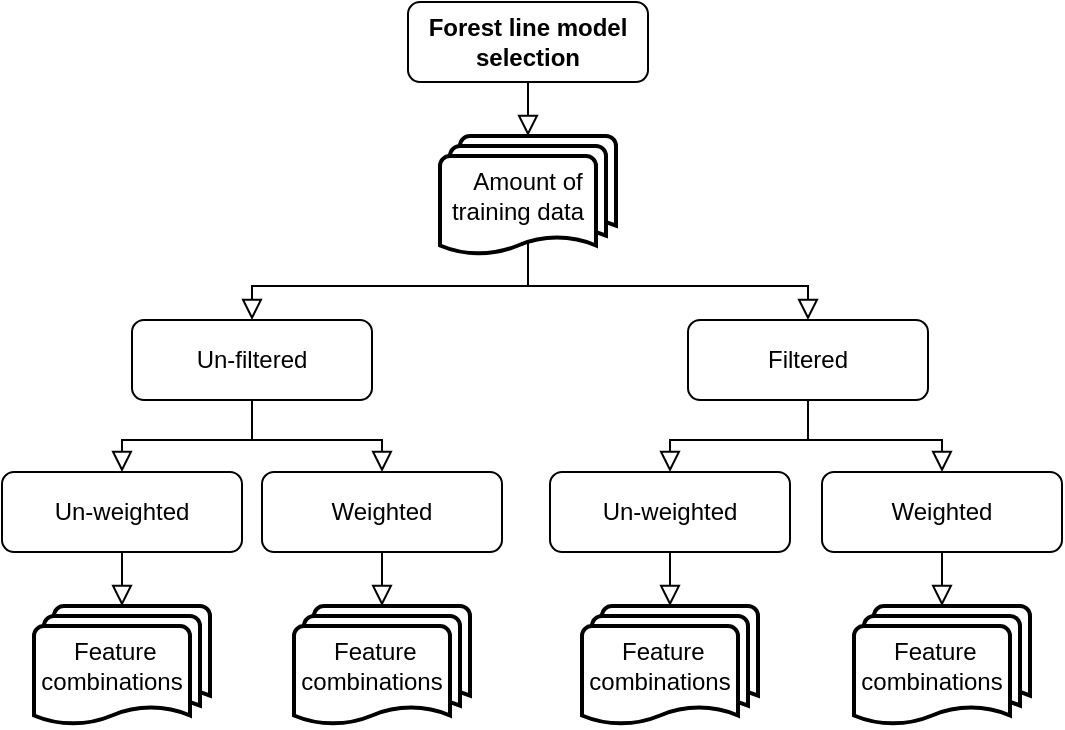 <mxfile version="13.6.4" type="github">
  <diagram id="C5RBs43oDa-KdzZeNtuy" name="Page-1">
    <mxGraphModel dx="657" dy="403" grid="1" gridSize="10" guides="1" tooltips="1" connect="1" arrows="1" fold="1" page="1" pageScale="1" pageWidth="827" pageHeight="1169" math="0" shadow="0">
      <root>
        <mxCell id="WIyWlLk6GJQsqaUBKTNV-0" />
        <mxCell id="WIyWlLk6GJQsqaUBKTNV-1" parent="WIyWlLk6GJQsqaUBKTNV-0" />
        <mxCell id="WIyWlLk6GJQsqaUBKTNV-3" value="Forest line model selection" style="rounded=1;whiteSpace=wrap;html=1;fontSize=12;glass=0;strokeWidth=1;shadow=0;fontStyle=1" parent="WIyWlLk6GJQsqaUBKTNV-1" vertex="1">
          <mxGeometry x="343" y="28" width="120" height="40" as="geometry" />
        </mxCell>
        <mxCell id="ppOPGj1_87klOdNBi2sh-1" value="Amount of training data&amp;nbsp; &amp;nbsp;" style="strokeWidth=2;html=1;shape=mxgraph.flowchart.multi-document;whiteSpace=wrap;" vertex="1" parent="WIyWlLk6GJQsqaUBKTNV-1">
          <mxGeometry x="359" y="95" width="88" height="60" as="geometry" />
        </mxCell>
        <mxCell id="ppOPGj1_87klOdNBi2sh-2" value="" style="rounded=0;html=1;jettySize=auto;orthogonalLoop=1;fontSize=11;endArrow=block;endFill=0;endSize=8;strokeWidth=1;shadow=0;labelBackgroundColor=none;edgeStyle=orthogonalEdgeStyle;exitX=0.5;exitY=1;exitDx=0;exitDy=0;entryX=0.5;entryY=0;entryDx=0;entryDy=0;entryPerimeter=0;" edge="1" parent="WIyWlLk6GJQsqaUBKTNV-1" source="WIyWlLk6GJQsqaUBKTNV-3" target="ppOPGj1_87klOdNBi2sh-1">
          <mxGeometry relative="1" as="geometry">
            <mxPoint x="413" y="70" as="sourcePoint" />
            <mxPoint x="523" y="150" as="targetPoint" />
          </mxGeometry>
        </mxCell>
        <mxCell id="ppOPGj1_87klOdNBi2sh-13" value="" style="rounded=0;html=1;jettySize=auto;orthogonalLoop=1;fontSize=11;endArrow=block;endFill=0;endSize=8;strokeWidth=1;shadow=0;labelBackgroundColor=none;edgeStyle=orthogonalEdgeStyle;exitX=0.5;exitY=0.88;exitDx=0;exitDy=0;entryX=0.5;entryY=0;entryDx=0;entryDy=0;exitPerimeter=0;" edge="1" parent="WIyWlLk6GJQsqaUBKTNV-1" source="ppOPGj1_87klOdNBi2sh-1" target="ppOPGj1_87klOdNBi2sh-0">
          <mxGeometry relative="1" as="geometry">
            <mxPoint x="420" y="70" as="sourcePoint" />
            <mxPoint x="420" y="100" as="targetPoint" />
            <Array as="points">
              <mxPoint x="403" y="170" />
              <mxPoint x="265" y="170" />
            </Array>
          </mxGeometry>
        </mxCell>
        <mxCell id="ppOPGj1_87klOdNBi2sh-14" value="" style="rounded=0;html=1;jettySize=auto;orthogonalLoop=1;fontSize=11;endArrow=block;endFill=0;endSize=8;strokeWidth=1;shadow=0;labelBackgroundColor=none;edgeStyle=orthogonalEdgeStyle;exitX=0.5;exitY=0.88;exitDx=0;exitDy=0;exitPerimeter=0;entryX=0.5;entryY=0;entryDx=0;entryDy=0;" edge="1" parent="WIyWlLk6GJQsqaUBKTNV-1" source="ppOPGj1_87klOdNBi2sh-1" target="WIyWlLk6GJQsqaUBKTNV-7">
          <mxGeometry relative="1" as="geometry">
            <mxPoint x="420" y="152.8" as="sourcePoint" />
            <mxPoint x="300" y="180" as="targetPoint" />
            <Array as="points">
              <mxPoint x="403" y="170" />
              <mxPoint x="543" y="170" />
            </Array>
          </mxGeometry>
        </mxCell>
        <mxCell id="ppOPGj1_87klOdNBi2sh-15" value="" style="rounded=0;html=1;jettySize=auto;orthogonalLoop=1;fontSize=11;endArrow=block;endFill=0;endSize=8;strokeWidth=1;shadow=0;labelBackgroundColor=none;edgeStyle=orthogonalEdgeStyle;exitX=0.5;exitY=1;exitDx=0;exitDy=0;entryX=0.5;entryY=0;entryDx=0;entryDy=0;" edge="1" parent="WIyWlLk6GJQsqaUBKTNV-1" source="WIyWlLk6GJQsqaUBKTNV-7" target="ppOPGj1_87klOdNBi2sh-8">
          <mxGeometry relative="1" as="geometry">
            <mxPoint x="420" y="197.8" as="sourcePoint" />
            <mxPoint x="540" y="225" as="targetPoint" />
          </mxGeometry>
        </mxCell>
        <mxCell id="ppOPGj1_87klOdNBi2sh-16" value="" style="rounded=0;html=1;jettySize=auto;orthogonalLoop=1;fontSize=11;endArrow=block;endFill=0;endSize=8;strokeWidth=1;shadow=0;labelBackgroundColor=none;edgeStyle=orthogonalEdgeStyle;exitX=0.5;exitY=1;exitDx=0;exitDy=0;entryX=0.5;entryY=0;entryDx=0;entryDy=0;" edge="1" parent="WIyWlLk6GJQsqaUBKTNV-1" source="WIyWlLk6GJQsqaUBKTNV-7" target="ppOPGj1_87klOdNBi2sh-7">
          <mxGeometry relative="1" as="geometry">
            <mxPoint x="540" y="265" as="sourcePoint" />
            <mxPoint x="550" y="335" as="targetPoint" />
          </mxGeometry>
        </mxCell>
        <mxCell id="ppOPGj1_87klOdNBi2sh-17" value="" style="rounded=0;html=1;jettySize=auto;orthogonalLoop=1;fontSize=11;endArrow=block;endFill=0;endSize=8;strokeWidth=1;shadow=0;labelBackgroundColor=none;edgeStyle=orthogonalEdgeStyle;exitX=0.5;exitY=1;exitDx=0;exitDy=0;" edge="1" parent="WIyWlLk6GJQsqaUBKTNV-1" source="ppOPGj1_87klOdNBi2sh-0" target="ppOPGj1_87klOdNBi2sh-3">
          <mxGeometry relative="1" as="geometry">
            <mxPoint x="550" y="275" as="sourcePoint" />
            <mxPoint x="560" y="345" as="targetPoint" />
          </mxGeometry>
        </mxCell>
        <mxCell id="ppOPGj1_87klOdNBi2sh-18" value="" style="rounded=0;html=1;jettySize=auto;orthogonalLoop=1;fontSize=11;endArrow=block;endFill=0;endSize=8;strokeWidth=1;shadow=0;labelBackgroundColor=none;edgeStyle=orthogonalEdgeStyle;exitX=0.5;exitY=1;exitDx=0;exitDy=0;entryX=0.5;entryY=0;entryDx=0;entryDy=0;" edge="1" parent="WIyWlLk6GJQsqaUBKTNV-1" source="ppOPGj1_87klOdNBi2sh-0" target="ppOPGj1_87klOdNBi2sh-4">
          <mxGeometry relative="1" as="geometry">
            <mxPoint x="300" y="265" as="sourcePoint" />
            <mxPoint x="390" y="335" as="targetPoint" />
          </mxGeometry>
        </mxCell>
        <mxCell id="ppOPGj1_87klOdNBi2sh-19" value="" style="rounded=0;html=1;jettySize=auto;orthogonalLoop=1;fontSize=11;endArrow=block;endFill=0;endSize=8;strokeWidth=1;shadow=0;labelBackgroundColor=none;edgeStyle=orthogonalEdgeStyle;exitX=0.5;exitY=1;exitDx=0;exitDy=0;entryX=0.5;entryY=0;entryDx=0;entryDy=0;entryPerimeter=0;" edge="1" parent="WIyWlLk6GJQsqaUBKTNV-1" source="ppOPGj1_87klOdNBi2sh-4" target="ppOPGj1_87klOdNBi2sh-9">
          <mxGeometry relative="1" as="geometry">
            <mxPoint x="330" y="265" as="sourcePoint" />
            <mxPoint x="210" y="335" as="targetPoint" />
          </mxGeometry>
        </mxCell>
        <mxCell id="ppOPGj1_87klOdNBi2sh-20" value="" style="rounded=0;html=1;jettySize=auto;orthogonalLoop=1;fontSize=11;endArrow=block;endFill=0;endSize=8;strokeWidth=1;shadow=0;labelBackgroundColor=none;edgeStyle=orthogonalEdgeStyle;exitX=0.5;exitY=1;exitDx=0;exitDy=0;entryX=0.5;entryY=0;entryDx=0;entryDy=0;entryPerimeter=0;" edge="1" parent="WIyWlLk6GJQsqaUBKTNV-1" source="ppOPGj1_87klOdNBi2sh-3" target="ppOPGj1_87klOdNBi2sh-10">
          <mxGeometry relative="1" as="geometry">
            <mxPoint x="100" y="375" as="sourcePoint" />
            <mxPoint x="100" y="445" as="targetPoint" />
          </mxGeometry>
        </mxCell>
        <mxCell id="ppOPGj1_87klOdNBi2sh-21" value="" style="rounded=0;html=1;jettySize=auto;orthogonalLoop=1;fontSize=11;endArrow=block;endFill=0;endSize=8;strokeWidth=1;shadow=0;labelBackgroundColor=none;edgeStyle=orthogonalEdgeStyle;exitX=0.5;exitY=1;exitDx=0;exitDy=0;entryX=0.5;entryY=0;entryDx=0;entryDy=0;entryPerimeter=0;" edge="1" parent="WIyWlLk6GJQsqaUBKTNV-1" source="ppOPGj1_87klOdNBi2sh-8" target="ppOPGj1_87klOdNBi2sh-11">
          <mxGeometry relative="1" as="geometry">
            <mxPoint x="308" y="375" as="sourcePoint" />
            <mxPoint x="308" y="445" as="targetPoint" />
          </mxGeometry>
        </mxCell>
        <mxCell id="ppOPGj1_87klOdNBi2sh-22" value="" style="rounded=0;html=1;jettySize=auto;orthogonalLoop=1;fontSize=11;endArrow=block;endFill=0;endSize=8;strokeWidth=1;shadow=0;labelBackgroundColor=none;edgeStyle=orthogonalEdgeStyle;exitX=0.5;exitY=1;exitDx=0;exitDy=0;entryX=0.5;entryY=0;entryDx=0;entryDy=0;entryPerimeter=0;" edge="1" parent="WIyWlLk6GJQsqaUBKTNV-1" source="ppOPGj1_87klOdNBi2sh-7" target="ppOPGj1_87klOdNBi2sh-12">
          <mxGeometry relative="1" as="geometry">
            <mxPoint x="380" y="375" as="sourcePoint" />
            <mxPoint x="380" y="445" as="targetPoint" />
          </mxGeometry>
        </mxCell>
        <mxCell id="ppOPGj1_87klOdNBi2sh-23" value="" style="group;verticalAlign=middle;" vertex="1" connectable="0" parent="WIyWlLk6GJQsqaUBKTNV-1">
          <mxGeometry x="156" y="330" width="498" height="60" as="geometry" />
        </mxCell>
        <mxCell id="ppOPGj1_87klOdNBi2sh-9" value="Feature&amp;nbsp;&amp;nbsp;&lt;br&gt;combinations&amp;nbsp; &amp;nbsp;" style="strokeWidth=2;html=1;shape=mxgraph.flowchart.multi-document;whiteSpace=wrap;align=center;" vertex="1" parent="ppOPGj1_87klOdNBi2sh-23">
          <mxGeometry width="88" height="60" as="geometry" />
        </mxCell>
        <mxCell id="ppOPGj1_87klOdNBi2sh-10" value="Feature&amp;nbsp;&amp;nbsp;&lt;br&gt;combinations&amp;nbsp; &amp;nbsp;" style="strokeWidth=2;html=1;shape=mxgraph.flowchart.multi-document;whiteSpace=wrap;align=center;" vertex="1" parent="ppOPGj1_87klOdNBi2sh-23">
          <mxGeometry x="130" width="88" height="60" as="geometry" />
        </mxCell>
        <mxCell id="ppOPGj1_87klOdNBi2sh-11" value="Feature&amp;nbsp;&amp;nbsp;&lt;br&gt;combinations&amp;nbsp; &amp;nbsp;" style="strokeWidth=2;html=1;shape=mxgraph.flowchart.multi-document;whiteSpace=wrap;align=center;" vertex="1" parent="ppOPGj1_87klOdNBi2sh-23">
          <mxGeometry x="274" width="88" height="60" as="geometry" />
        </mxCell>
        <mxCell id="ppOPGj1_87klOdNBi2sh-12" value="Feature&amp;nbsp;&amp;nbsp;&lt;br&gt;combinations&amp;nbsp; &amp;nbsp;" style="strokeWidth=2;html=1;shape=mxgraph.flowchart.multi-document;whiteSpace=wrap;align=center;" vertex="1" parent="ppOPGj1_87klOdNBi2sh-23">
          <mxGeometry x="410" width="88" height="60" as="geometry" />
        </mxCell>
        <mxCell id="ppOPGj1_87klOdNBi2sh-24" value="" style="group;verticalAlign=middle;" vertex="1" connectable="0" parent="WIyWlLk6GJQsqaUBKTNV-1">
          <mxGeometry x="140" y="263" width="530" height="40" as="geometry" />
        </mxCell>
        <mxCell id="ppOPGj1_87klOdNBi2sh-3" value="Weighted" style="rounded=1;whiteSpace=wrap;html=1;fontSize=12;glass=0;strokeWidth=1;shadow=0;" vertex="1" parent="ppOPGj1_87klOdNBi2sh-24">
          <mxGeometry x="130" width="120" height="40" as="geometry" />
        </mxCell>
        <mxCell id="ppOPGj1_87klOdNBi2sh-4" value="Un-weighted" style="rounded=1;whiteSpace=wrap;html=1;fontSize=12;glass=0;strokeWidth=1;shadow=0;" vertex="1" parent="ppOPGj1_87klOdNBi2sh-24">
          <mxGeometry width="120" height="40" as="geometry" />
        </mxCell>
        <mxCell id="ppOPGj1_87klOdNBi2sh-7" value="Weighted" style="rounded=1;whiteSpace=wrap;html=1;fontSize=12;glass=0;strokeWidth=1;shadow=0;" vertex="1" parent="ppOPGj1_87klOdNBi2sh-24">
          <mxGeometry x="410" width="120" height="40" as="geometry" />
        </mxCell>
        <mxCell id="ppOPGj1_87klOdNBi2sh-8" value="Un-weighted" style="rounded=1;whiteSpace=wrap;html=1;fontSize=12;glass=0;strokeWidth=1;shadow=0;" vertex="1" parent="ppOPGj1_87klOdNBi2sh-24">
          <mxGeometry x="274" width="120" height="40" as="geometry" />
        </mxCell>
        <mxCell id="ppOPGj1_87klOdNBi2sh-25" value="" style="group;verticalAlign=middle;" vertex="1" connectable="0" parent="WIyWlLk6GJQsqaUBKTNV-1">
          <mxGeometry x="205" y="187" width="398" height="40" as="geometry" />
        </mxCell>
        <mxCell id="WIyWlLk6GJQsqaUBKTNV-7" value="Filtered" style="rounded=1;whiteSpace=wrap;html=1;fontSize=12;glass=0;strokeWidth=1;shadow=0;" parent="ppOPGj1_87klOdNBi2sh-25" vertex="1">
          <mxGeometry x="278" width="120" height="40" as="geometry" />
        </mxCell>
        <mxCell id="ppOPGj1_87klOdNBi2sh-0" value="Un-filtered" style="rounded=1;whiteSpace=wrap;html=1;fontSize=12;glass=0;strokeWidth=1;shadow=0;" vertex="1" parent="ppOPGj1_87klOdNBi2sh-25">
          <mxGeometry width="120" height="40" as="geometry" />
        </mxCell>
      </root>
    </mxGraphModel>
  </diagram>
</mxfile>
